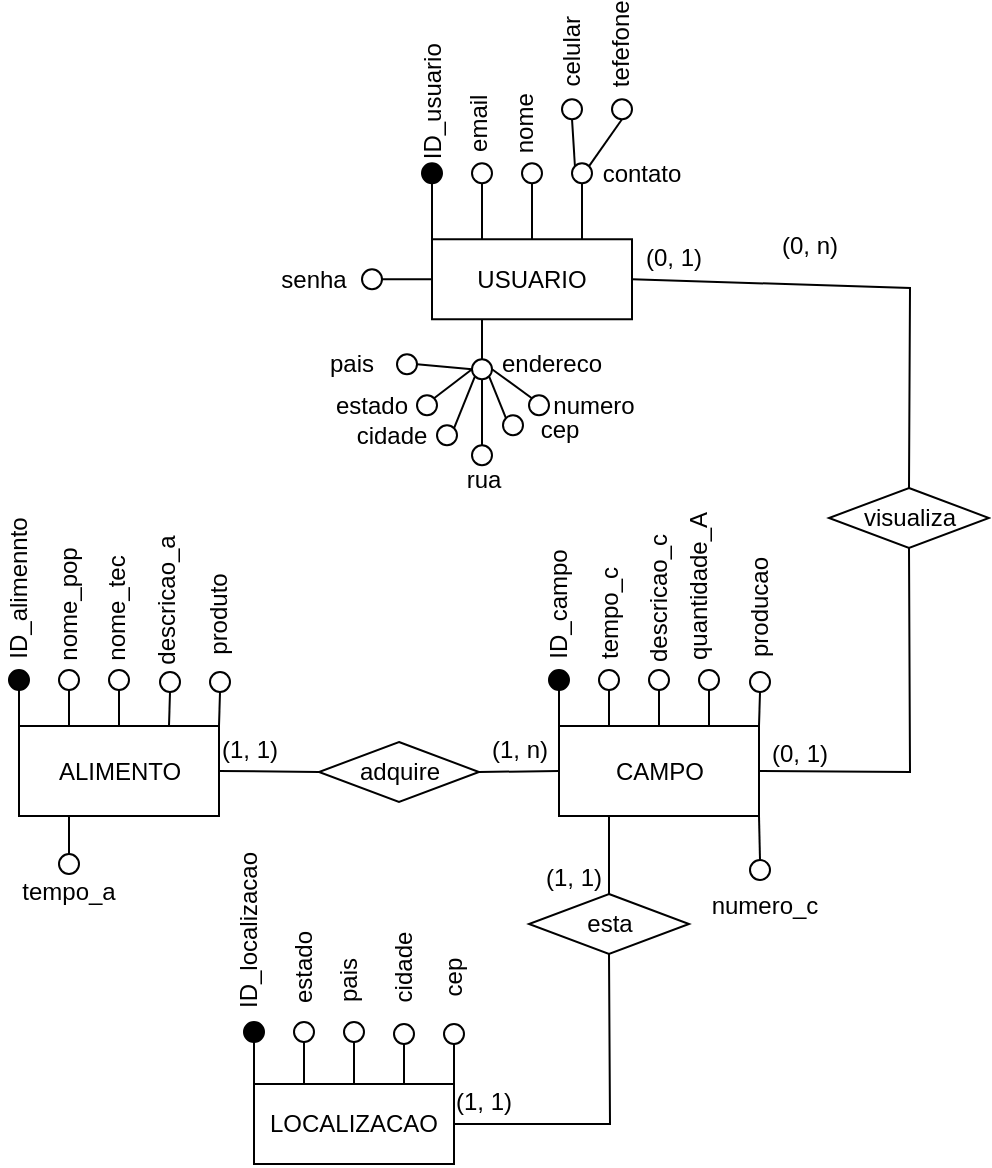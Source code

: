 <mxfile version="24.2.7" type="github">
  <diagram name="Página-1" id="COj6trOzwYDIUC7h_TjG">
    <mxGraphModel dx="686" dy="416" grid="1" gridSize="10" guides="1" tooltips="1" connect="1" arrows="1" fold="1" page="1" pageScale="1" pageWidth="827" pageHeight="1169" math="0" shadow="0">
      <root>
        <mxCell id="0" />
        <mxCell id="1" parent="0" />
        <mxCell id="rrnx5CU0nArCDklfMQSh-1" value="USUARIO" style="rounded=0;whiteSpace=wrap;html=1;" parent="1" vertex="1">
          <mxGeometry x="401" y="165.63" width="100" height="40" as="geometry" />
        </mxCell>
        <mxCell id="rrnx5CU0nArCDklfMQSh-3" value="CAMPO" style="rounded=0;whiteSpace=wrap;html=1;" parent="1" vertex="1">
          <mxGeometry x="464.5" y="409" width="100" height="45" as="geometry" />
        </mxCell>
        <mxCell id="rrnx5CU0nArCDklfMQSh-5" value="ALIMENTO" style="rounded=0;whiteSpace=wrap;html=1;" parent="1" vertex="1">
          <mxGeometry x="194.5" y="409" width="100" height="45" as="geometry" />
        </mxCell>
        <mxCell id="rrnx5CU0nArCDklfMQSh-7" value="LOCALIZACAO" style="rounded=0;whiteSpace=wrap;html=1;" parent="1" vertex="1">
          <mxGeometry x="312" y="588" width="100" height="40" as="geometry" />
        </mxCell>
        <mxCell id="rrnx5CU0nArCDklfMQSh-9" value="visualiza" style="rhombus;whiteSpace=wrap;html=1;" parent="1" vertex="1">
          <mxGeometry x="599.5" y="290" width="80" height="30" as="geometry" />
        </mxCell>
        <mxCell id="rrnx5CU0nArCDklfMQSh-11" value="esta" style="rhombus;whiteSpace=wrap;html=1;" parent="1" vertex="1">
          <mxGeometry x="449.5" y="493" width="80" height="30" as="geometry" />
        </mxCell>
        <mxCell id="rrnx5CU0nArCDklfMQSh-12" value="adquire" style="rhombus;whiteSpace=wrap;html=1;" parent="1" vertex="1">
          <mxGeometry x="344.5" y="417" width="80" height="30" as="geometry" />
        </mxCell>
        <mxCell id="rrnx5CU0nArCDklfMQSh-14" value="" style="ellipse;whiteSpace=wrap;html=1;aspect=fixed;fillColor=#000000;" parent="1" vertex="1">
          <mxGeometry x="396" y="127.63" width="10" height="10" as="geometry" />
        </mxCell>
        <mxCell id="rrnx5CU0nArCDklfMQSh-15" value="" style="endArrow=none;html=1;rounded=0;entryX=0.5;entryY=1;entryDx=0;entryDy=0;exitX=0;exitY=0;exitDx=0;exitDy=0;" parent="1" source="rrnx5CU0nArCDklfMQSh-1" target="rrnx5CU0nArCDklfMQSh-14" edge="1">
          <mxGeometry width="50" height="50" relative="1" as="geometry">
            <mxPoint x="451" y="195.63" as="sourcePoint" />
            <mxPoint x="501" y="145.63" as="targetPoint" />
          </mxGeometry>
        </mxCell>
        <mxCell id="rrnx5CU0nArCDklfMQSh-16" value="" style="ellipse;whiteSpace=wrap;html=1;aspect=fixed;" parent="1" vertex="1">
          <mxGeometry x="421" y="127.63" width="10" height="10" as="geometry" />
        </mxCell>
        <mxCell id="rrnx5CU0nArCDklfMQSh-17" value="" style="endArrow=none;html=1;rounded=0;entryX=0.5;entryY=1;entryDx=0;entryDy=0;exitX=0.25;exitY=0;exitDx=0;exitDy=0;" parent="1" source="rrnx5CU0nArCDklfMQSh-1" target="rrnx5CU0nArCDklfMQSh-16" edge="1">
          <mxGeometry width="50" height="50" relative="1" as="geometry">
            <mxPoint x="451" y="175.63" as="sourcePoint" />
            <mxPoint x="501" y="125.63" as="targetPoint" />
          </mxGeometry>
        </mxCell>
        <mxCell id="rrnx5CU0nArCDklfMQSh-18" value="" style="ellipse;whiteSpace=wrap;html=1;aspect=fixed;" parent="1" vertex="1">
          <mxGeometry x="446" y="127.63" width="10" height="10" as="geometry" />
        </mxCell>
        <mxCell id="rrnx5CU0nArCDklfMQSh-19" value="" style="endArrow=none;html=1;rounded=0;entryX=0.5;entryY=1;entryDx=0;entryDy=0;exitX=0.5;exitY=0;exitDx=0;exitDy=0;" parent="1" source="rrnx5CU0nArCDklfMQSh-1" target="rrnx5CU0nArCDklfMQSh-18" edge="1">
          <mxGeometry width="50" height="50" relative="1" as="geometry">
            <mxPoint x="481" y="175.63" as="sourcePoint" />
            <mxPoint x="531" y="125.63" as="targetPoint" />
          </mxGeometry>
        </mxCell>
        <mxCell id="rrnx5CU0nArCDklfMQSh-20" value="" style="ellipse;whiteSpace=wrap;html=1;aspect=fixed;" parent="1" vertex="1">
          <mxGeometry x="471" y="127.63" width="10" height="10" as="geometry" />
        </mxCell>
        <mxCell id="rrnx5CU0nArCDklfMQSh-21" value="" style="endArrow=none;html=1;rounded=0;entryX=0.5;entryY=1;entryDx=0;entryDy=0;exitX=0.75;exitY=0;exitDx=0;exitDy=0;" parent="1" source="rrnx5CU0nArCDklfMQSh-1" target="rrnx5CU0nArCDklfMQSh-20" edge="1">
          <mxGeometry width="50" height="50" relative="1" as="geometry">
            <mxPoint x="491" y="175.63" as="sourcePoint" />
            <mxPoint x="541" y="125.63" as="targetPoint" />
          </mxGeometry>
        </mxCell>
        <mxCell id="rrnx5CU0nArCDklfMQSh-22" value="" style="ellipse;whiteSpace=wrap;html=1;aspect=fixed;" parent="1" vertex="1">
          <mxGeometry x="466" y="95.63" width="10" height="10" as="geometry" />
        </mxCell>
        <mxCell id="rrnx5CU0nArCDklfMQSh-23" value="" style="ellipse;whiteSpace=wrap;html=1;aspect=fixed;" parent="1" vertex="1">
          <mxGeometry x="491" y="95.63" width="10" height="10" as="geometry" />
        </mxCell>
        <mxCell id="rrnx5CU0nArCDklfMQSh-24" value="" style="endArrow=none;html=1;rounded=0;entryX=0.5;entryY=1;entryDx=0;entryDy=0;exitX=1;exitY=0;exitDx=0;exitDy=0;" parent="1" source="rrnx5CU0nArCDklfMQSh-20" target="rrnx5CU0nArCDklfMQSh-23" edge="1">
          <mxGeometry width="50" height="50" relative="1" as="geometry">
            <mxPoint x="501" y="155.63" as="sourcePoint" />
            <mxPoint x="551" y="105.63" as="targetPoint" />
          </mxGeometry>
        </mxCell>
        <mxCell id="rrnx5CU0nArCDklfMQSh-25" value="" style="endArrow=none;html=1;rounded=0;entryX=0.5;entryY=1;entryDx=0;entryDy=0;exitX=0;exitY=0;exitDx=0;exitDy=0;" parent="1" source="rrnx5CU0nArCDklfMQSh-20" target="rrnx5CU0nArCDklfMQSh-22" edge="1">
          <mxGeometry width="50" height="50" relative="1" as="geometry">
            <mxPoint x="431" y="125.63" as="sourcePoint" />
            <mxPoint x="481" y="75.63" as="targetPoint" />
          </mxGeometry>
        </mxCell>
        <mxCell id="rrnx5CU0nArCDklfMQSh-40" value="" style="ellipse;whiteSpace=wrap;html=1;aspect=fixed;fillColor=#000000;" parent="1" vertex="1">
          <mxGeometry x="459.5" y="381" width="10" height="10" as="geometry" />
        </mxCell>
        <mxCell id="rrnx5CU0nArCDklfMQSh-41" value="" style="endArrow=none;html=1;rounded=0;entryX=0.5;entryY=1;entryDx=0;entryDy=0;exitX=0;exitY=0;exitDx=0;exitDy=0;" parent="1" source="rrnx5CU0nArCDklfMQSh-3" target="rrnx5CU0nArCDklfMQSh-40" edge="1">
          <mxGeometry width="50" height="50" relative="1" as="geometry">
            <mxPoint x="384.5" y="419" as="sourcePoint" />
            <mxPoint x="434.5" y="369" as="targetPoint" />
          </mxGeometry>
        </mxCell>
        <mxCell id="rrnx5CU0nArCDklfMQSh-42" value="" style="ellipse;whiteSpace=wrap;html=1;aspect=fixed;" parent="1" vertex="1">
          <mxGeometry x="484.5" y="381" width="10" height="10" as="geometry" />
        </mxCell>
        <mxCell id="rrnx5CU0nArCDklfMQSh-43" value="" style="endArrow=none;html=1;rounded=0;entryX=0.5;entryY=1;entryDx=0;entryDy=0;exitX=0.25;exitY=0;exitDx=0;exitDy=0;" parent="1" source="rrnx5CU0nArCDklfMQSh-3" target="rrnx5CU0nArCDklfMQSh-42" edge="1">
          <mxGeometry width="50" height="50" relative="1" as="geometry">
            <mxPoint x="394.5" y="509" as="sourcePoint" />
            <mxPoint x="444.5" y="459" as="targetPoint" />
          </mxGeometry>
        </mxCell>
        <mxCell id="rrnx5CU0nArCDklfMQSh-44" value="" style="ellipse;whiteSpace=wrap;html=1;aspect=fixed;" parent="1" vertex="1">
          <mxGeometry x="509.5" y="381" width="10" height="10" as="geometry" />
        </mxCell>
        <mxCell id="rrnx5CU0nArCDklfMQSh-45" value="" style="endArrow=none;html=1;rounded=0;entryX=0.5;entryY=1;entryDx=0;entryDy=0;exitX=0.5;exitY=0;exitDx=0;exitDy=0;" parent="1" source="rrnx5CU0nArCDklfMQSh-3" target="rrnx5CU0nArCDklfMQSh-44" edge="1">
          <mxGeometry width="50" height="50" relative="1" as="geometry">
            <mxPoint x="414.5" y="519" as="sourcePoint" />
            <mxPoint x="464.5" y="469" as="targetPoint" />
          </mxGeometry>
        </mxCell>
        <mxCell id="rrnx5CU0nArCDklfMQSh-46" value="" style="ellipse;whiteSpace=wrap;html=1;aspect=fixed;" parent="1" vertex="1">
          <mxGeometry x="534.5" y="381" width="10" height="10" as="geometry" />
        </mxCell>
        <mxCell id="rrnx5CU0nArCDklfMQSh-47" value="" style="endArrow=none;html=1;rounded=0;entryX=0.5;entryY=1;entryDx=0;entryDy=0;exitX=0.75;exitY=0;exitDx=0;exitDy=0;" parent="1" source="rrnx5CU0nArCDklfMQSh-3" target="rrnx5CU0nArCDklfMQSh-46" edge="1">
          <mxGeometry width="50" height="50" relative="1" as="geometry">
            <mxPoint x="504.5" y="439" as="sourcePoint" />
            <mxPoint x="554.5" y="389" as="targetPoint" />
          </mxGeometry>
        </mxCell>
        <mxCell id="rrnx5CU0nArCDklfMQSh-48" value="" style="ellipse;whiteSpace=wrap;html=1;aspect=fixed;" parent="1" vertex="1">
          <mxGeometry x="560" y="382" width="10" height="10" as="geometry" />
        </mxCell>
        <mxCell id="rrnx5CU0nArCDklfMQSh-49" value="" style="endArrow=none;html=1;rounded=0;entryX=0.5;entryY=1;entryDx=0;entryDy=0;exitX=1;exitY=0;exitDx=0;exitDy=0;" parent="1" source="rrnx5CU0nArCDklfMQSh-3" target="rrnx5CU0nArCDklfMQSh-48" edge="1">
          <mxGeometry width="50" height="50" relative="1" as="geometry">
            <mxPoint x="534.5" y="449" as="sourcePoint" />
            <mxPoint x="584.5" y="399" as="targetPoint" />
          </mxGeometry>
        </mxCell>
        <mxCell id="rrnx5CU0nArCDklfMQSh-50" value="" style="ellipse;whiteSpace=wrap;html=1;aspect=fixed;fillColor=#000000;" parent="1" vertex="1">
          <mxGeometry x="307" y="557" width="10" height="10" as="geometry" />
        </mxCell>
        <mxCell id="rrnx5CU0nArCDklfMQSh-51" value="" style="endArrow=none;html=1;rounded=0;entryX=0.5;entryY=1;entryDx=0;entryDy=0;exitX=0;exitY=0;exitDx=0;exitDy=0;" parent="1" source="rrnx5CU0nArCDklfMQSh-7" target="rrnx5CU0nArCDklfMQSh-50" edge="1">
          <mxGeometry width="50" height="50" relative="1" as="geometry">
            <mxPoint x="247" y="618" as="sourcePoint" />
            <mxPoint x="297" y="568" as="targetPoint" />
          </mxGeometry>
        </mxCell>
        <mxCell id="rrnx5CU0nArCDklfMQSh-52" value="" style="ellipse;whiteSpace=wrap;html=1;aspect=fixed;" parent="1" vertex="1">
          <mxGeometry x="332" y="557" width="10" height="10" as="geometry" />
        </mxCell>
        <mxCell id="rrnx5CU0nArCDklfMQSh-53" value="" style="endArrow=none;html=1;rounded=0;entryX=0.5;entryY=1;entryDx=0;entryDy=0;exitX=0.25;exitY=0;exitDx=0;exitDy=0;" parent="1" source="rrnx5CU0nArCDklfMQSh-7" target="rrnx5CU0nArCDklfMQSh-52" edge="1">
          <mxGeometry width="50" height="50" relative="1" as="geometry">
            <mxPoint x="227" y="638" as="sourcePoint" />
            <mxPoint x="277" y="588" as="targetPoint" />
          </mxGeometry>
        </mxCell>
        <mxCell id="rrnx5CU0nArCDklfMQSh-54" value="" style="ellipse;whiteSpace=wrap;html=1;aspect=fixed;" parent="1" vertex="1">
          <mxGeometry x="357" y="557" width="10" height="10" as="geometry" />
        </mxCell>
        <mxCell id="rrnx5CU0nArCDklfMQSh-55" value="" style="endArrow=none;html=1;rounded=0;entryX=0.5;entryY=1;entryDx=0;entryDy=0;exitX=0.5;exitY=0;exitDx=0;exitDy=0;" parent="1" source="rrnx5CU0nArCDklfMQSh-7" target="rrnx5CU0nArCDklfMQSh-54" edge="1">
          <mxGeometry width="50" height="50" relative="1" as="geometry">
            <mxPoint x="297" y="618" as="sourcePoint" />
            <mxPoint x="347" y="568" as="targetPoint" />
          </mxGeometry>
        </mxCell>
        <mxCell id="rrnx5CU0nArCDklfMQSh-56" value="" style="ellipse;whiteSpace=wrap;html=1;aspect=fixed;" parent="1" vertex="1">
          <mxGeometry x="382" y="558" width="10" height="10" as="geometry" />
        </mxCell>
        <mxCell id="rrnx5CU0nArCDklfMQSh-57" value="" style="endArrow=none;html=1;rounded=0;entryX=0.5;entryY=1;entryDx=0;entryDy=0;exitX=0.75;exitY=0;exitDx=0;exitDy=0;" parent="1" source="rrnx5CU0nArCDklfMQSh-7" target="rrnx5CU0nArCDklfMQSh-56" edge="1">
          <mxGeometry width="50" height="50" relative="1" as="geometry">
            <mxPoint x="227" y="618" as="sourcePoint" />
            <mxPoint x="277" y="568" as="targetPoint" />
          </mxGeometry>
        </mxCell>
        <mxCell id="rrnx5CU0nArCDklfMQSh-58" value="" style="ellipse;whiteSpace=wrap;html=1;aspect=fixed;" parent="1" vertex="1">
          <mxGeometry x="407" y="558" width="10" height="10" as="geometry" />
        </mxCell>
        <mxCell id="rrnx5CU0nArCDklfMQSh-59" value="" style="endArrow=none;html=1;rounded=0;entryX=0.5;entryY=1;entryDx=0;entryDy=0;exitX=1;exitY=0;exitDx=0;exitDy=0;" parent="1" source="rrnx5CU0nArCDklfMQSh-7" target="rrnx5CU0nArCDklfMQSh-58" edge="1">
          <mxGeometry width="50" height="50" relative="1" as="geometry">
            <mxPoint x="267" y="628" as="sourcePoint" />
            <mxPoint x="317" y="578" as="targetPoint" />
          </mxGeometry>
        </mxCell>
        <mxCell id="rrnx5CU0nArCDklfMQSh-60" value="" style="ellipse;whiteSpace=wrap;html=1;aspect=fixed;fillColor=#030303;" parent="1" vertex="1">
          <mxGeometry x="189.5" y="381" width="10" height="10" as="geometry" />
        </mxCell>
        <mxCell id="rrnx5CU0nArCDklfMQSh-61" value="" style="endArrow=none;html=1;rounded=0;entryX=0.5;entryY=1;entryDx=0;entryDy=0;exitX=0;exitY=0;exitDx=0;exitDy=0;" parent="1" source="rrnx5CU0nArCDklfMQSh-5" target="rrnx5CU0nArCDklfMQSh-60" edge="1">
          <mxGeometry width="50" height="50" relative="1" as="geometry">
            <mxPoint x="174.5" y="449" as="sourcePoint" />
            <mxPoint x="224.5" y="399" as="targetPoint" />
          </mxGeometry>
        </mxCell>
        <mxCell id="rrnx5CU0nArCDklfMQSh-62" value="" style="ellipse;whiteSpace=wrap;html=1;aspect=fixed;" parent="1" vertex="1">
          <mxGeometry x="214.5" y="381" width="10" height="10" as="geometry" />
        </mxCell>
        <mxCell id="rrnx5CU0nArCDklfMQSh-63" value="" style="endArrow=none;html=1;rounded=0;entryX=0.5;entryY=1;entryDx=0;entryDy=0;exitX=0.25;exitY=0;exitDx=0;exitDy=0;" parent="1" source="rrnx5CU0nArCDklfMQSh-5" target="rrnx5CU0nArCDklfMQSh-62" edge="1">
          <mxGeometry width="50" height="50" relative="1" as="geometry">
            <mxPoint x="204.5" y="459" as="sourcePoint" />
            <mxPoint x="254.5" y="409" as="targetPoint" />
          </mxGeometry>
        </mxCell>
        <mxCell id="rrnx5CU0nArCDklfMQSh-64" value="" style="ellipse;whiteSpace=wrap;html=1;aspect=fixed;" parent="1" vertex="1">
          <mxGeometry x="239.5" y="381" width="10" height="10" as="geometry" />
        </mxCell>
        <mxCell id="rrnx5CU0nArCDklfMQSh-65" value="" style="endArrow=none;html=1;rounded=0;entryX=0.5;entryY=1;entryDx=0;entryDy=0;exitX=0.5;exitY=0;exitDx=0;exitDy=0;" parent="1" source="rrnx5CU0nArCDklfMQSh-5" target="rrnx5CU0nArCDklfMQSh-64" edge="1">
          <mxGeometry width="50" height="50" relative="1" as="geometry">
            <mxPoint x="134.5" y="519" as="sourcePoint" />
            <mxPoint x="184.5" y="469" as="targetPoint" />
          </mxGeometry>
        </mxCell>
        <mxCell id="rrnx5CU0nArCDklfMQSh-80" value="" style="endArrow=none;html=1;rounded=0;entryX=0.25;entryY=1;entryDx=0;entryDy=0;exitX=0.5;exitY=0;exitDx=0;exitDy=0;" parent="1" source="rrnx5CU0nArCDklfMQSh-11" target="rrnx5CU0nArCDklfMQSh-3" edge="1">
          <mxGeometry width="50" height="50" relative="1" as="geometry">
            <mxPoint x="574.5" y="599" as="sourcePoint" />
            <mxPoint x="624.5" y="549" as="targetPoint" />
          </mxGeometry>
        </mxCell>
        <mxCell id="rrnx5CU0nArCDklfMQSh-81" value="" style="endArrow=none;html=1;rounded=0;entryX=0.5;entryY=1;entryDx=0;entryDy=0;exitX=1;exitY=0.5;exitDx=0;exitDy=0;" parent="1" source="rrnx5CU0nArCDklfMQSh-7" target="rrnx5CU0nArCDklfMQSh-11" edge="1">
          <mxGeometry width="50" height="50" relative="1" as="geometry">
            <mxPoint x="554.5" y="612" as="sourcePoint" />
            <mxPoint x="604.5" y="562" as="targetPoint" />
            <Array as="points">
              <mxPoint x="490" y="608" />
            </Array>
          </mxGeometry>
        </mxCell>
        <mxCell id="rrnx5CU0nArCDklfMQSh-82" value="" style="endArrow=none;html=1;rounded=0;entryX=0;entryY=0.5;entryDx=0;entryDy=0;exitX=1;exitY=0.5;exitDx=0;exitDy=0;" parent="1" source="rrnx5CU0nArCDklfMQSh-12" target="rrnx5CU0nArCDklfMQSh-3" edge="1">
          <mxGeometry width="50" height="50" relative="1" as="geometry">
            <mxPoint x="244.5" y="512" as="sourcePoint" />
            <mxPoint x="294.5" y="462" as="targetPoint" />
          </mxGeometry>
        </mxCell>
        <mxCell id="rrnx5CU0nArCDklfMQSh-83" value="" style="endArrow=none;html=1;rounded=0;entryX=0;entryY=0.5;entryDx=0;entryDy=0;exitX=1;exitY=0.5;exitDx=0;exitDy=0;" parent="1" source="rrnx5CU0nArCDklfMQSh-5" target="rrnx5CU0nArCDklfMQSh-12" edge="1">
          <mxGeometry width="50" height="50" relative="1" as="geometry">
            <mxPoint x="294.5" y="492" as="sourcePoint" />
            <mxPoint x="344.5" y="442" as="targetPoint" />
          </mxGeometry>
        </mxCell>
        <mxCell id="rrnx5CU0nArCDklfMQSh-86" value="ID_usuario" style="text;html=1;align=center;verticalAlign=middle;whiteSpace=wrap;rounded=0;rotation=-90;" parent="1" vertex="1">
          <mxGeometry x="386" y="87.63" width="30" height="18" as="geometry" />
        </mxCell>
        <mxCell id="rrnx5CU0nArCDklfMQSh-87" value="email" style="text;html=1;align=center;verticalAlign=middle;whiteSpace=wrap;rounded=0;rotation=-90;" parent="1" vertex="1">
          <mxGeometry x="409" y="98.63" width="30" height="18" as="geometry" />
        </mxCell>
        <mxCell id="rrnx5CU0nArCDklfMQSh-88" value="nome" style="text;html=1;align=center;verticalAlign=middle;whiteSpace=wrap;rounded=0;rotation=-90;" parent="1" vertex="1">
          <mxGeometry x="432" y="98.63" width="30" height="18" as="geometry" />
        </mxCell>
        <mxCell id="rrnx5CU0nArCDklfMQSh-89" value="contato" style="text;html=1;align=center;verticalAlign=middle;whiteSpace=wrap;rounded=0;rotation=0;" parent="1" vertex="1">
          <mxGeometry x="491" y="123.63" width="30" height="18" as="geometry" />
        </mxCell>
        <mxCell id="rrnx5CU0nArCDklfMQSh-90" value="celular" style="text;html=1;align=center;verticalAlign=middle;whiteSpace=wrap;rounded=0;rotation=-90;" parent="1" vertex="1">
          <mxGeometry x="453.5" y="63.13" width="35" height="18" as="geometry" />
        </mxCell>
        <mxCell id="rrnx5CU0nArCDklfMQSh-91" value="tefefone" style="text;html=1;align=center;verticalAlign=middle;whiteSpace=wrap;rounded=0;rotation=-90;" parent="1" vertex="1">
          <mxGeometry x="474.75" y="59.38" width="42.5" height="18" as="geometry" />
        </mxCell>
        <mxCell id="rrnx5CU0nArCDklfMQSh-99" value="ID_campo" style="text;html=1;align=center;verticalAlign=middle;whiteSpace=wrap;rounded=0;rotation=-90;" parent="1" vertex="1">
          <mxGeometry x="442" y="339" width="45" height="18" as="geometry" />
        </mxCell>
        <mxCell id="rrnx5CU0nArCDklfMQSh-100" value="ID_alimennto" style="text;html=1;align=center;verticalAlign=middle;whiteSpace=wrap;rounded=0;rotation=-90;" parent="1" vertex="1">
          <mxGeometry x="172" y="331" width="45" height="18" as="geometry" />
        </mxCell>
        <mxCell id="rrnx5CU0nArCDklfMQSh-102" value="ID_localizacao" style="text;html=1;align=center;verticalAlign=middle;whiteSpace=wrap;rounded=0;rotation=-90;" parent="1" vertex="1">
          <mxGeometry x="287" y="502" width="45" height="18" as="geometry" />
        </mxCell>
        <mxCell id="rrnx5CU0nArCDklfMQSh-103" value="descricao_a" style="text;html=1;align=center;verticalAlign=middle;whiteSpace=wrap;rounded=0;rotation=-90;" parent="1" vertex="1">
          <mxGeometry x="246" y="337" width="45" height="18" as="geometry" />
        </mxCell>
        <mxCell id="rrnx5CU0nArCDklfMQSh-104" value="nome_tec" style="text;html=1;align=center;verticalAlign=middle;whiteSpace=wrap;rounded=0;rotation=-90;" parent="1" vertex="1">
          <mxGeometry x="221" y="341" width="45" height="18" as="geometry" />
        </mxCell>
        <mxCell id="rrnx5CU0nArCDklfMQSh-105" value="tempo_a" style="text;html=1;align=center;verticalAlign=middle;whiteSpace=wrap;rounded=0;rotation=0;" parent="1" vertex="1">
          <mxGeometry x="197" y="483" width="45" height="18" as="geometry" />
        </mxCell>
        <mxCell id="rrnx5CU0nArCDklfMQSh-106" value="nome_pop" style="text;html=1;align=center;verticalAlign=middle;whiteSpace=wrap;rounded=0;rotation=-90;" parent="1" vertex="1">
          <mxGeometry x="197" y="339" width="45" height="18" as="geometry" />
        </mxCell>
        <mxCell id="rrnx5CU0nArCDklfMQSh-107" value="producao" style="text;html=1;align=center;verticalAlign=middle;whiteSpace=wrap;rounded=0;rotation=-90;" parent="1" vertex="1">
          <mxGeometry x="542.5" y="341" width="45" height="18" as="geometry" />
        </mxCell>
        <mxCell id="rrnx5CU0nArCDklfMQSh-108" value="tempo_c" style="text;html=1;align=center;verticalAlign=middle;whiteSpace=wrap;rounded=0;rotation=-90;" parent="1" vertex="1">
          <mxGeometry x="467.5" y="343" width="45" height="20" as="geometry" />
        </mxCell>
        <mxCell id="rrnx5CU0nArCDklfMQSh-109" value="estado" style="text;html=1;align=center;verticalAlign=middle;whiteSpace=wrap;rounded=0;rotation=-90;" parent="1" vertex="1">
          <mxGeometry x="314.5" y="521" width="45" height="18" as="geometry" />
        </mxCell>
        <mxCell id="rrnx5CU0nArCDklfMQSh-110" value="pais" style="text;html=1;align=center;verticalAlign=middle;whiteSpace=wrap;rounded=0;rotation=-90;" parent="1" vertex="1">
          <mxGeometry x="337" y="527" width="45" height="18" as="geometry" />
        </mxCell>
        <mxCell id="rrnx5CU0nArCDklfMQSh-111" value="cidade" style="text;html=1;align=center;verticalAlign=middle;whiteSpace=wrap;rounded=0;rotation=-90;" parent="1" vertex="1">
          <mxGeometry x="364.5" y="521" width="45" height="18" as="geometry" />
        </mxCell>
        <mxCell id="rrnx5CU0nArCDklfMQSh-112" value="cep" style="text;html=1;align=center;verticalAlign=middle;whiteSpace=wrap;rounded=0;rotation=-90;" parent="1" vertex="1">
          <mxGeometry x="389.5" y="526" width="45" height="18" as="geometry" />
        </mxCell>
        <mxCell id="rrnx5CU0nArCDklfMQSh-113" value="descricao_c" style="text;html=1;align=center;verticalAlign=middle;whiteSpace=wrap;rounded=0;rotation=-90;" parent="1" vertex="1">
          <mxGeometry x="492" y="335" width="45" height="20" as="geometry" />
        </mxCell>
        <mxCell id="rrnx5CU0nArCDklfMQSh-114" value="quantidade_A" style="text;html=1;align=center;verticalAlign=middle;whiteSpace=wrap;rounded=0;rotation=-90;" parent="1" vertex="1">
          <mxGeometry x="512" y="329" width="45" height="20" as="geometry" />
        </mxCell>
        <mxCell id="rrnx5CU0nArCDklfMQSh-115" value="produto" style="text;html=1;align=center;verticalAlign=middle;whiteSpace=wrap;rounded=0;rotation=-90;" parent="1" vertex="1">
          <mxGeometry x="272" y="343" width="45" height="20" as="geometry" />
        </mxCell>
        <mxCell id="rrnx5CU0nArCDklfMQSh-116" value="(0, 1)" style="text;html=1;align=center;verticalAlign=middle;whiteSpace=wrap;rounded=0;rotation=0;" parent="1" vertex="1">
          <mxGeometry x="507" y="165.63" width="30" height="18" as="geometry" />
        </mxCell>
        <mxCell id="rrnx5CU0nArCDklfMQSh-118" value="(0, n)" style="text;html=1;align=center;verticalAlign=middle;whiteSpace=wrap;rounded=0;rotation=0;" parent="1" vertex="1">
          <mxGeometry x="575" y="160" width="30" height="18" as="geometry" />
        </mxCell>
        <mxCell id="rrnx5CU0nArCDklfMQSh-121" value="(0, 1)" style="text;html=1;align=center;verticalAlign=middle;whiteSpace=wrap;rounded=0;rotation=0;" parent="1" vertex="1">
          <mxGeometry x="569.5" y="414" width="30" height="18" as="geometry" />
        </mxCell>
        <mxCell id="rrnx5CU0nArCDklfMQSh-122" value="(1, 1)" style="text;html=1;align=center;verticalAlign=middle;whiteSpace=wrap;rounded=0;rotation=0;" parent="1" vertex="1">
          <mxGeometry x="412" y="588" width="30" height="18" as="geometry" />
        </mxCell>
        <mxCell id="rrnx5CU0nArCDklfMQSh-123" value="(1, 1)" style="text;html=1;align=center;verticalAlign=middle;whiteSpace=wrap;rounded=0;rotation=0;" parent="1" vertex="1">
          <mxGeometry x="457" y="476" width="30" height="18" as="geometry" />
        </mxCell>
        <mxCell id="rrnx5CU0nArCDklfMQSh-124" value="(1, n)" style="text;html=1;align=center;verticalAlign=middle;whiteSpace=wrap;rounded=0;rotation=0;" parent="1" vertex="1">
          <mxGeometry x="429.5" y="412" width="30" height="18" as="geometry" />
        </mxCell>
        <mxCell id="rrnx5CU0nArCDklfMQSh-125" value="(1, 1)" style="text;html=1;align=center;verticalAlign=middle;whiteSpace=wrap;rounded=0;rotation=0;" parent="1" vertex="1">
          <mxGeometry x="294.5" y="412" width="30" height="18" as="geometry" />
        </mxCell>
        <mxCell id="EdwOlCbO_gknmpUagiW8-7" value="&lt;font style=&quot;font-size: 12px;&quot;&gt;endereco&lt;/font&gt;" style="text;html=1;align=center;verticalAlign=middle;whiteSpace=wrap;rounded=0;rotation=0;" parent="1" vertex="1">
          <mxGeometry x="446" y="220.63" width="30" height="15" as="geometry" />
        </mxCell>
        <mxCell id="EdwOlCbO_gknmpUagiW8-8" value="" style="ellipse;whiteSpace=wrap;html=1;aspect=fixed;" parent="1" vertex="1">
          <mxGeometry x="421" y="225.63" width="10" height="10" as="geometry" />
        </mxCell>
        <mxCell id="EdwOlCbO_gknmpUagiW8-9" value="" style="endArrow=none;html=1;rounded=0;entryX=0.25;entryY=1;entryDx=0;entryDy=0;exitX=0.5;exitY=0;exitDx=0;exitDy=0;" parent="1" source="EdwOlCbO_gknmpUagiW8-8" target="rrnx5CU0nArCDklfMQSh-1" edge="1">
          <mxGeometry width="50" height="50" relative="1" as="geometry">
            <mxPoint x="366" y="265.63" as="sourcePoint" />
            <mxPoint x="416" y="215.63" as="targetPoint" />
          </mxGeometry>
        </mxCell>
        <mxCell id="EdwOlCbO_gknmpUagiW8-10" value="" style="endArrow=none;html=1;rounded=0;entryX=0;entryY=1;entryDx=0;entryDy=0;exitX=1;exitY=0;exitDx=0;exitDy=0;" parent="1" source="EdwOlCbO_gknmpUagiW8-11" target="EdwOlCbO_gknmpUagiW8-8" edge="1">
          <mxGeometry width="50" height="50" relative="1" as="geometry">
            <mxPoint x="406" y="255.63" as="sourcePoint" />
            <mxPoint x="416" y="245.63" as="targetPoint" />
          </mxGeometry>
        </mxCell>
        <mxCell id="EdwOlCbO_gknmpUagiW8-11" value="" style="ellipse;whiteSpace=wrap;html=1;aspect=fixed;" parent="1" vertex="1">
          <mxGeometry x="403.5" y="258.63" width="10" height="10" as="geometry" />
        </mxCell>
        <mxCell id="EdwOlCbO_gknmpUagiW8-12" value="" style="ellipse;whiteSpace=wrap;html=1;aspect=fixed;" parent="1" vertex="1">
          <mxGeometry x="436.5" y="253.63" width="10" height="10" as="geometry" />
        </mxCell>
        <mxCell id="EdwOlCbO_gknmpUagiW8-13" value="" style="endArrow=none;html=1;rounded=0;entryX=1;entryY=1;entryDx=0;entryDy=0;exitX=0;exitY=0;exitDx=0;exitDy=0;" parent="1" source="EdwOlCbO_gknmpUagiW8-12" target="EdwOlCbO_gknmpUagiW8-8" edge="1">
          <mxGeometry width="50" height="50" relative="1" as="geometry">
            <mxPoint x="386" y="285.63" as="sourcePoint" />
            <mxPoint x="436" y="235.63" as="targetPoint" />
          </mxGeometry>
        </mxCell>
        <mxCell id="EdwOlCbO_gknmpUagiW8-14" value="" style="ellipse;whiteSpace=wrap;html=1;aspect=fixed;" parent="1" vertex="1">
          <mxGeometry x="421" y="268.63" width="10" height="10" as="geometry" />
        </mxCell>
        <mxCell id="EdwOlCbO_gknmpUagiW8-15" value="" style="endArrow=none;html=1;rounded=0;entryX=0.5;entryY=1;entryDx=0;entryDy=0;exitX=0.5;exitY=0;exitDx=0;exitDy=0;" parent="1" source="EdwOlCbO_gknmpUagiW8-14" target="EdwOlCbO_gknmpUagiW8-8" edge="1">
          <mxGeometry width="50" height="50" relative="1" as="geometry">
            <mxPoint x="396" y="315.63" as="sourcePoint" />
            <mxPoint x="446" y="265.63" as="targetPoint" />
          </mxGeometry>
        </mxCell>
        <mxCell id="EdwOlCbO_gknmpUagiW8-16" value="&lt;font style=&quot;font-size: 12px;&quot;&gt;rua&lt;/font&gt;" style="text;html=1;align=center;verticalAlign=middle;whiteSpace=wrap;rounded=0;rotation=0;" parent="1" vertex="1">
          <mxGeometry x="412" y="278.63" width="30" height="15" as="geometry" />
        </mxCell>
        <mxCell id="EdwOlCbO_gknmpUagiW8-17" value="&lt;font style=&quot;font-size: 12px;&quot;&gt;cidade&lt;/font&gt;" style="text;html=1;align=center;verticalAlign=middle;whiteSpace=wrap;rounded=0;rotation=0;" parent="1" vertex="1">
          <mxGeometry x="366" y="256.13" width="30" height="15" as="geometry" />
        </mxCell>
        <mxCell id="EdwOlCbO_gknmpUagiW8-18" value="&lt;font style=&quot;font-size: 12px;&quot;&gt;estado&lt;/font&gt;" style="text;html=1;align=center;verticalAlign=middle;whiteSpace=wrap;rounded=0;rotation=0;" parent="1" vertex="1">
          <mxGeometry x="356" y="241.13" width="30" height="15" as="geometry" />
        </mxCell>
        <mxCell id="EdwOlCbO_gknmpUagiW8-20" value="" style="endArrow=none;html=1;rounded=0;entryX=0;entryY=0.5;entryDx=0;entryDy=0;exitX=0;exitY=0;exitDx=0;exitDy=0;" parent="1" source="EdwOlCbO_gknmpUagiW8-21" target="EdwOlCbO_gknmpUagiW8-8" edge="1">
          <mxGeometry width="50" height="50" relative="1" as="geometry">
            <mxPoint x="406" y="240.63" as="sourcePoint" />
            <mxPoint x="416" y="215.63" as="targetPoint" />
          </mxGeometry>
        </mxCell>
        <mxCell id="EdwOlCbO_gknmpUagiW8-21" value="" style="ellipse;whiteSpace=wrap;html=1;aspect=fixed;direction=south;" parent="1" vertex="1">
          <mxGeometry x="393.5" y="243.63" width="10" height="10" as="geometry" />
        </mxCell>
        <mxCell id="EdwOlCbO_gknmpUagiW8-23" value="" style="ellipse;whiteSpace=wrap;html=1;aspect=fixed;" parent="1" vertex="1">
          <mxGeometry x="449.5" y="243.63" width="10" height="10" as="geometry" />
        </mxCell>
        <mxCell id="EdwOlCbO_gknmpUagiW8-24" value="" style="endArrow=none;html=1;rounded=0;entryX=1;entryY=0.5;entryDx=0;entryDy=0;exitX=0;exitY=0;exitDx=0;exitDy=0;" parent="1" source="EdwOlCbO_gknmpUagiW8-23" target="EdwOlCbO_gknmpUagiW8-8" edge="1">
          <mxGeometry width="50" height="50" relative="1" as="geometry">
            <mxPoint x="466" y="315.63" as="sourcePoint" />
            <mxPoint x="516" y="265.63" as="targetPoint" />
          </mxGeometry>
        </mxCell>
        <mxCell id="EdwOlCbO_gknmpUagiW8-25" value="&lt;font style=&quot;font-size: 12px;&quot;&gt;cep&lt;/font&gt;" style="text;html=1;align=center;verticalAlign=middle;whiteSpace=wrap;rounded=0;rotation=0;" parent="1" vertex="1">
          <mxGeometry x="449.5" y="253.63" width="30" height="15" as="geometry" />
        </mxCell>
        <mxCell id="EdwOlCbO_gknmpUagiW8-26" value="&lt;font style=&quot;font-size: 12px;&quot;&gt;numero&lt;/font&gt;" style="text;html=1;align=center;verticalAlign=middle;whiteSpace=wrap;rounded=0;rotation=0;" parent="1" vertex="1">
          <mxGeometry x="467" y="241.13" width="30" height="15" as="geometry" />
        </mxCell>
        <mxCell id="olvyqoJ8dfv1Rd9yPT0--1" value="" style="endArrow=none;html=1;rounded=0;entryX=1;entryY=1;entryDx=0;entryDy=0;exitX=0.5;exitY=0;exitDx=0;exitDy=0;" parent="1" source="olvyqoJ8dfv1Rd9yPT0--2" target="rrnx5CU0nArCDklfMQSh-3" edge="1">
          <mxGeometry width="50" height="50" relative="1" as="geometry">
            <mxPoint x="562" y="495" as="sourcePoint" />
            <mxPoint x="609.5" y="462" as="targetPoint" />
          </mxGeometry>
        </mxCell>
        <mxCell id="olvyqoJ8dfv1Rd9yPT0--2" value="" style="ellipse;whiteSpace=wrap;html=1;aspect=fixed;" parent="1" vertex="1">
          <mxGeometry x="560" y="476" width="10" height="10" as="geometry" />
        </mxCell>
        <mxCell id="olvyqoJ8dfv1Rd9yPT0--3" value="numero_c" style="text;html=1;align=center;verticalAlign=middle;whiteSpace=wrap;rounded=0;rotation=0;" parent="1" vertex="1">
          <mxGeometry x="544.5" y="489" width="45" height="20" as="geometry" />
        </mxCell>
        <mxCell id="olvyqoJ8dfv1Rd9yPT0--7" style="edgeStyle=orthogonalEdgeStyle;rounded=0;orthogonalLoop=1;jettySize=auto;html=1;exitX=0.5;exitY=1;exitDx=0;exitDy=0;" parent="1" source="olvyqoJ8dfv1Rd9yPT0--3" target="olvyqoJ8dfv1Rd9yPT0--3" edge="1">
          <mxGeometry relative="1" as="geometry" />
        </mxCell>
        <mxCell id="olvyqoJ8dfv1Rd9yPT0--8" style="edgeStyle=orthogonalEdgeStyle;rounded=0;orthogonalLoop=1;jettySize=auto;html=1;exitX=0.5;exitY=1;exitDx=0;exitDy=0;" parent="1" source="rrnx5CU0nArCDklfMQSh-123" target="rrnx5CU0nArCDklfMQSh-123" edge="1">
          <mxGeometry relative="1" as="geometry" />
        </mxCell>
        <mxCell id="olvyqoJ8dfv1Rd9yPT0--9" value="" style="ellipse;whiteSpace=wrap;html=1;aspect=fixed;" parent="1" vertex="1">
          <mxGeometry x="265" y="382" width="10" height="10" as="geometry" />
        </mxCell>
        <mxCell id="olvyqoJ8dfv1Rd9yPT0--11" value="" style="endArrow=none;html=1;rounded=0;entryX=0.5;entryY=1;entryDx=0;entryDy=0;exitX=0.75;exitY=0;exitDx=0;exitDy=0;" parent="1" source="rrnx5CU0nArCDklfMQSh-5" target="olvyqoJ8dfv1Rd9yPT0--9" edge="1">
          <mxGeometry width="50" height="50" relative="1" as="geometry">
            <mxPoint x="255" y="419" as="sourcePoint" />
            <mxPoint x="255" y="401" as="targetPoint" />
          </mxGeometry>
        </mxCell>
        <mxCell id="olvyqoJ8dfv1Rd9yPT0--12" value="" style="ellipse;whiteSpace=wrap;html=1;aspect=fixed;" parent="1" vertex="1">
          <mxGeometry x="290" y="382" width="10" height="10" as="geometry" />
        </mxCell>
        <mxCell id="olvyqoJ8dfv1Rd9yPT0--13" value="" style="endArrow=none;html=1;rounded=0;entryX=0.5;entryY=1;entryDx=0;entryDy=0;exitX=1;exitY=0;exitDx=0;exitDy=0;" parent="1" source="rrnx5CU0nArCDklfMQSh-5" target="olvyqoJ8dfv1Rd9yPT0--12" edge="1">
          <mxGeometry width="50" height="50" relative="1" as="geometry">
            <mxPoint x="280" y="419" as="sourcePoint" />
            <mxPoint x="280" y="402" as="targetPoint" />
          </mxGeometry>
        </mxCell>
        <mxCell id="olvyqoJ8dfv1Rd9yPT0--14" value="" style="ellipse;whiteSpace=wrap;html=1;aspect=fixed;" parent="1" vertex="1">
          <mxGeometry x="214.5" y="473" width="10" height="10" as="geometry" />
        </mxCell>
        <mxCell id="olvyqoJ8dfv1Rd9yPT0--15" value="" style="endArrow=none;html=1;rounded=0;entryX=0.25;entryY=1;entryDx=0;entryDy=0;exitX=0.5;exitY=0;exitDx=0;exitDy=0;" parent="1" source="olvyqoJ8dfv1Rd9yPT0--14" target="rrnx5CU0nArCDklfMQSh-5" edge="1">
          <mxGeometry width="50" height="50" relative="1" as="geometry">
            <mxPoint x="230" y="419" as="sourcePoint" />
            <mxPoint x="230" y="401" as="targetPoint" />
          </mxGeometry>
        </mxCell>
        <mxCell id="olvyqoJ8dfv1Rd9yPT0--17" value="" style="endArrow=none;html=1;rounded=0;entryX=1;entryY=0.5;entryDx=0;entryDy=0;exitX=0.5;exitY=0;exitDx=0;exitDy=0;" parent="1" source="rrnx5CU0nArCDklfMQSh-9" target="rrnx5CU0nArCDklfMQSh-1" edge="1">
          <mxGeometry width="50" height="50" relative="1" as="geometry">
            <mxPoint x="620" y="220" as="sourcePoint" />
            <mxPoint x="565" y="180" as="targetPoint" />
            <Array as="points">
              <mxPoint x="640" y="190" />
            </Array>
          </mxGeometry>
        </mxCell>
        <mxCell id="olvyqoJ8dfv1Rd9yPT0--18" value="" style="endArrow=none;html=1;rounded=0;exitX=1;exitY=0.5;exitDx=0;exitDy=0;entryX=0.5;entryY=1;entryDx=0;entryDy=0;" parent="1" source="rrnx5CU0nArCDklfMQSh-3" target="rrnx5CU0nArCDklfMQSh-9" edge="1">
          <mxGeometry width="50" height="50" relative="1" as="geometry">
            <mxPoint x="690" y="430" as="sourcePoint" />
            <mxPoint x="740" y="380" as="targetPoint" />
            <Array as="points">
              <mxPoint x="640" y="432" />
            </Array>
          </mxGeometry>
        </mxCell>
        <mxCell id="LNoUndUL3i1rI7IVQrWM-1" value="" style="ellipse;whiteSpace=wrap;html=1;aspect=fixed;direction=south;" parent="1" vertex="1">
          <mxGeometry x="383.5" y="223.13" width="10" height="10" as="geometry" />
        </mxCell>
        <mxCell id="LNoUndUL3i1rI7IVQrWM-2" value="" style="endArrow=none;html=1;rounded=0;exitX=0.5;exitY=0;exitDx=0;exitDy=0;entryX=0;entryY=0.5;entryDx=0;entryDy=0;" parent="1" source="LNoUndUL3i1rI7IVQrWM-1" target="EdwOlCbO_gknmpUagiW8-8" edge="1">
          <mxGeometry width="50" height="50" relative="1" as="geometry">
            <mxPoint x="306" y="375.63" as="sourcePoint" />
            <mxPoint x="356" y="325.63" as="targetPoint" />
          </mxGeometry>
        </mxCell>
        <mxCell id="LNoUndUL3i1rI7IVQrWM-5" value="&lt;font style=&quot;font-size: 12px;&quot;&gt;pais&lt;/font&gt;" style="text;html=1;align=center;verticalAlign=middle;whiteSpace=wrap;rounded=0;rotation=0;" parent="1" vertex="1">
          <mxGeometry x="346" y="220.63" width="30" height="15" as="geometry" />
        </mxCell>
        <mxCell id="Kj36zpNp9uGIV_fshHSP-1" value="" style="ellipse;whiteSpace=wrap;html=1;aspect=fixed;" vertex="1" parent="1">
          <mxGeometry x="366" y="180.63" width="10" height="10" as="geometry" />
        </mxCell>
        <mxCell id="Kj36zpNp9uGIV_fshHSP-2" value="" style="endArrow=none;html=1;rounded=0;entryX=1;entryY=0.5;entryDx=0;entryDy=0;exitX=0;exitY=0.5;exitDx=0;exitDy=0;" edge="1" parent="1" source="rrnx5CU0nArCDklfMQSh-1" target="Kj36zpNp9uGIV_fshHSP-1">
          <mxGeometry width="50" height="50" relative="1" as="geometry">
            <mxPoint x="731" y="165.63" as="sourcePoint" />
            <mxPoint x="731" y="147.63" as="targetPoint" />
          </mxGeometry>
        </mxCell>
        <mxCell id="Kj36zpNp9uGIV_fshHSP-4" value="&lt;font style=&quot;font-size: 12px;&quot;&gt;senha&lt;/font&gt;" style="text;html=1;align=center;verticalAlign=middle;whiteSpace=wrap;rounded=0;rotation=0;" vertex="1" parent="1">
          <mxGeometry x="327" y="178.13" width="30" height="15" as="geometry" />
        </mxCell>
      </root>
    </mxGraphModel>
  </diagram>
</mxfile>
